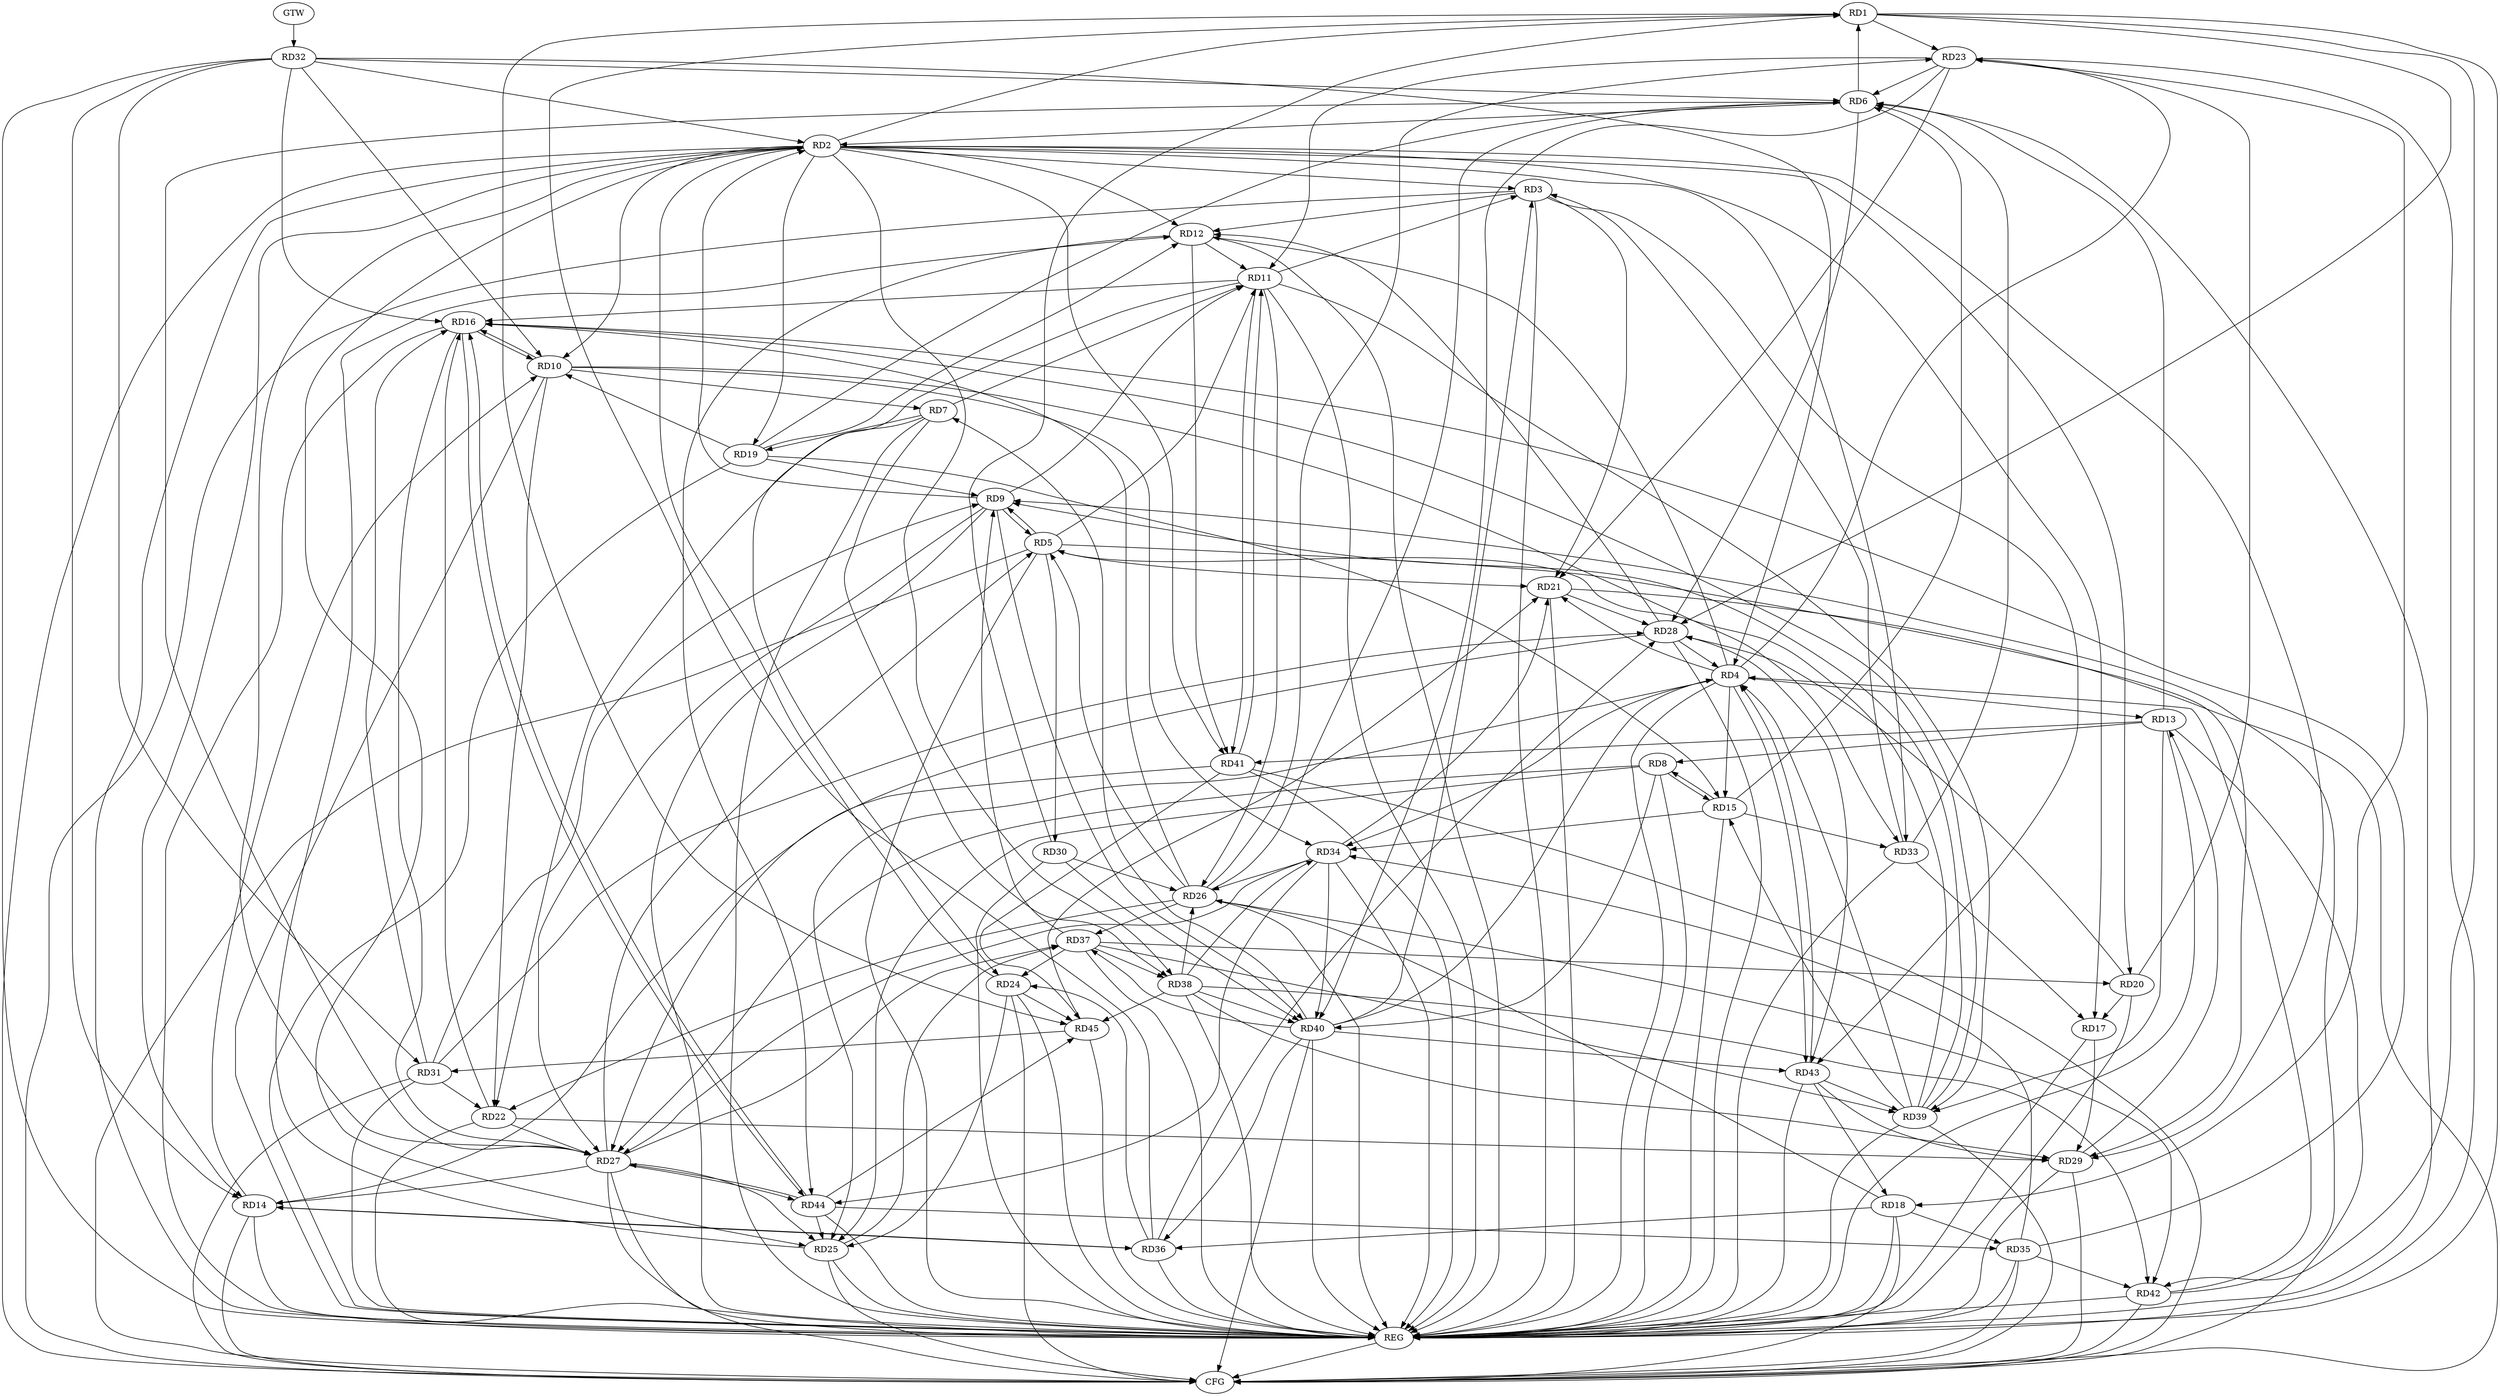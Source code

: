 strict digraph G {
  RD1 [ label="RD1" ];
  RD2 [ label="RD2" ];
  RD3 [ label="RD3" ];
  RD4 [ label="RD4" ];
  RD5 [ label="RD5" ];
  RD6 [ label="RD6" ];
  RD7 [ label="RD7" ];
  RD8 [ label="RD8" ];
  RD9 [ label="RD9" ];
  RD10 [ label="RD10" ];
  RD11 [ label="RD11" ];
  RD12 [ label="RD12" ];
  RD13 [ label="RD13" ];
  RD14 [ label="RD14" ];
  RD15 [ label="RD15" ];
  RD16 [ label="RD16" ];
  RD17 [ label="RD17" ];
  RD18 [ label="RD18" ];
  RD19 [ label="RD19" ];
  RD20 [ label="RD20" ];
  RD21 [ label="RD21" ];
  RD22 [ label="RD22" ];
  RD23 [ label="RD23" ];
  RD24 [ label="RD24" ];
  RD25 [ label="RD25" ];
  RD26 [ label="RD26" ];
  RD27 [ label="RD27" ];
  RD28 [ label="RD28" ];
  RD29 [ label="RD29" ];
  RD30 [ label="RD30" ];
  RD31 [ label="RD31" ];
  RD32 [ label="RD32" ];
  RD33 [ label="RD33" ];
  RD34 [ label="RD34" ];
  RD35 [ label="RD35" ];
  RD36 [ label="RD36" ];
  RD37 [ label="RD37" ];
  RD38 [ label="RD38" ];
  RD39 [ label="RD39" ];
  RD40 [ label="RD40" ];
  RD41 [ label="RD41" ];
  RD42 [ label="RD42" ];
  RD43 [ label="RD43" ];
  RD44 [ label="RD44" ];
  RD45 [ label="RD45" ];
  GTW [ label="GTW" ];
  REG [ label="REG" ];
  CFG [ label="CFG" ];
  RD2 -> RD1;
  RD6 -> RD1;
  RD1 -> RD23;
  RD1 -> RD28;
  RD30 -> RD1;
  RD36 -> RD1;
  RD1 -> RD42;
  RD1 -> RD45;
  RD6 -> RD2;
  RD9 -> RD2;
  RD2 -> RD12;
  RD2 -> RD14;
  RD2 -> RD20;
  RD24 -> RD2;
  RD2 -> RD25;
  RD2 -> RD27;
  RD2 -> RD29;
  RD32 -> RD2;
  RD11 -> RD3;
  RD3 -> RD12;
  RD3 -> RD21;
  RD33 -> RD3;
  RD40 -> RD3;
  RD3 -> RD43;
  RD4 -> RD12;
  RD4 -> RD13;
  RD4 -> RD15;
  RD4 -> RD21;
  RD4 -> RD23;
  RD4 -> RD25;
  RD28 -> RD4;
  RD32 -> RD4;
  RD4 -> RD34;
  RD39 -> RD4;
  RD40 -> RD4;
  RD42 -> RD4;
  RD4 -> RD43;
  RD43 -> RD4;
  RD5 -> RD9;
  RD9 -> RD5;
  RD5 -> RD11;
  RD5 -> RD21;
  RD26 -> RD5;
  RD27 -> RD5;
  RD5 -> RD29;
  RD5 -> RD30;
  RD39 -> RD5;
  RD13 -> RD6;
  RD15 -> RD6;
  RD19 -> RD6;
  RD23 -> RD6;
  RD26 -> RD6;
  RD27 -> RD6;
  RD6 -> RD28;
  RD32 -> RD6;
  RD33 -> RD6;
  RD10 -> RD7;
  RD7 -> RD11;
  RD7 -> RD19;
  RD7 -> RD22;
  RD7 -> RD38;
  RD40 -> RD7;
  RD13 -> RD8;
  RD8 -> RD15;
  RD15 -> RD8;
  RD8 -> RD25;
  RD8 -> RD27;
  RD8 -> RD40;
  RD9 -> RD11;
  RD19 -> RD9;
  RD9 -> RD27;
  RD31 -> RD9;
  RD37 -> RD9;
  RD39 -> RD9;
  RD9 -> RD40;
  RD42 -> RD9;
  RD14 -> RD10;
  RD10 -> RD16;
  RD16 -> RD10;
  RD19 -> RD10;
  RD10 -> RD22;
  RD32 -> RD10;
  RD10 -> RD33;
  RD10 -> RD34;
  RD12 -> RD11;
  RD11 -> RD16;
  RD23 -> RD11;
  RD11 -> RD24;
  RD11 -> RD26;
  RD11 -> RD39;
  RD11 -> RD41;
  RD41 -> RD11;
  RD19 -> RD12;
  RD25 -> RD12;
  RD28 -> RD12;
  RD12 -> RD41;
  RD12 -> RD44;
  RD29 -> RD13;
  RD13 -> RD39;
  RD13 -> RD41;
  RD27 -> RD14;
  RD32 -> RD14;
  RD14 -> RD36;
  RD36 -> RD14;
  RD41 -> RD14;
  RD19 -> RD15;
  RD15 -> RD33;
  RD15 -> RD34;
  RD39 -> RD15;
  RD22 -> RD16;
  RD26 -> RD16;
  RD16 -> RD27;
  RD31 -> RD16;
  RD32 -> RD16;
  RD35 -> RD16;
  RD39 -> RD16;
  RD16 -> RD44;
  RD44 -> RD16;
  RD20 -> RD17;
  RD17 -> RD29;
  RD33 -> RD17;
  RD23 -> RD18;
  RD18 -> RD26;
  RD18 -> RD35;
  RD18 -> RD36;
  RD43 -> RD18;
  RD20 -> RD23;
  RD20 -> RD28;
  RD37 -> RD20;
  RD23 -> RD21;
  RD21 -> RD28;
  RD34 -> RD21;
  RD45 -> RD21;
  RD26 -> RD22;
  RD22 -> RD27;
  RD22 -> RD29;
  RD31 -> RD22;
  RD26 -> RD23;
  RD23 -> RD40;
  RD24 -> RD25;
  RD36 -> RD24;
  RD37 -> RD24;
  RD24 -> RD45;
  RD27 -> RD25;
  RD25 -> RD37;
  RD44 -> RD25;
  RD30 -> RD26;
  RD34 -> RD26;
  RD26 -> RD37;
  RD38 -> RD26;
  RD26 -> RD42;
  RD28 -> RD27;
  RD34 -> RD27;
  RD27 -> RD37;
  RD27 -> RD44;
  RD44 -> RD27;
  RD31 -> RD28;
  RD36 -> RD28;
  RD28 -> RD43;
  RD38 -> RD29;
  RD43 -> RD29;
  RD30 -> RD40;
  RD32 -> RD31;
  RD45 -> RD31;
  RD35 -> RD34;
  RD38 -> RD34;
  RD34 -> RD40;
  RD34 -> RD44;
  RD35 -> RD42;
  RD44 -> RD35;
  RD40 -> RD36;
  RD37 -> RD38;
  RD37 -> RD39;
  RD40 -> RD37;
  RD38 -> RD40;
  RD38 -> RD42;
  RD38 -> RD45;
  RD43 -> RD39;
  RD40 -> RD43;
  RD41 -> RD45;
  RD44 -> RD45;
  GTW -> RD32;
  RD1 -> REG;
  RD2 -> REG;
  RD3 -> REG;
  RD4 -> REG;
  RD5 -> REG;
  RD6 -> REG;
  RD7 -> REG;
  RD8 -> REG;
  RD9 -> REG;
  RD10 -> REG;
  RD11 -> REG;
  RD12 -> REG;
  RD13 -> REG;
  RD14 -> REG;
  RD15 -> REG;
  RD16 -> REG;
  RD17 -> REG;
  RD18 -> REG;
  RD19 -> REG;
  RD20 -> REG;
  RD21 -> REG;
  RD22 -> REG;
  RD23 -> REG;
  RD24 -> REG;
  RD25 -> REG;
  RD26 -> REG;
  RD27 -> REG;
  RD28 -> REG;
  RD29 -> REG;
  RD30 -> REG;
  RD31 -> REG;
  RD32 -> REG;
  RD33 -> REG;
  RD34 -> REG;
  RD35 -> REG;
  RD36 -> REG;
  RD37 -> REG;
  RD38 -> REG;
  RD39 -> REG;
  RD40 -> REG;
  RD41 -> REG;
  RD42 -> REG;
  RD43 -> REG;
  RD44 -> REG;
  RD45 -> REG;
  RD25 -> CFG;
  RD18 -> CFG;
  RD29 -> CFG;
  RD14 -> CFG;
  RD5 -> CFG;
  RD35 -> CFG;
  RD31 -> CFG;
  RD42 -> CFG;
  RD2 -> CFG;
  RD39 -> CFG;
  RD21 -> CFG;
  RD40 -> CFG;
  RD13 -> CFG;
  RD3 -> CFG;
  RD27 -> CFG;
  RD41 -> CFG;
  RD24 -> CFG;
  REG -> CFG;
  RD2 -> RD38;
  RD2 -> RD41;
  RD2 -> RD17;
  RD2 -> RD3;
  RD2 -> RD33;
  RD2 -> RD10;
  RD2 -> RD19;
}
